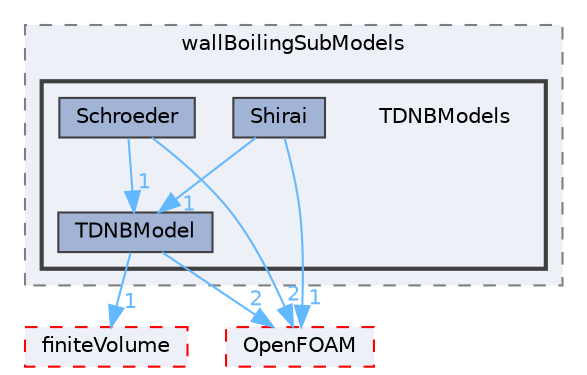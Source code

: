 digraph "src/phaseSystemModels/reactingEuler/multiphaseSystem/derivedFvPatchFields/wallBoilingSubModels/TDNBModels"
{
 // LATEX_PDF_SIZE
  bgcolor="transparent";
  edge [fontname=Helvetica,fontsize=10,labelfontname=Helvetica,labelfontsize=10];
  node [fontname=Helvetica,fontsize=10,shape=box,height=0.2,width=0.4];
  compound=true
  subgraph clusterdir_ea8b62f2044edae098ab01ad23036473 {
    graph [ bgcolor="#edf0f7", pencolor="grey50", label="wallBoilingSubModels", fontname=Helvetica,fontsize=10 style="filled,dashed", URL="dir_ea8b62f2044edae098ab01ad23036473.html",tooltip=""]
  subgraph clusterdir_252f59873865085b95ba21e67e9821ed {
    graph [ bgcolor="#edf0f7", pencolor="grey25", label="", fontname=Helvetica,fontsize=10 style="filled,bold", URL="dir_252f59873865085b95ba21e67e9821ed.html",tooltip=""]
    dir_252f59873865085b95ba21e67e9821ed [shape=plaintext, label="TDNBModels"];
  dir_9998565ee436a07b0ef5e6ad15e737b7 [label="Schroeder", fillcolor="#a2b4d6", color="grey25", style="filled", URL="dir_9998565ee436a07b0ef5e6ad15e737b7.html",tooltip=""];
  dir_8771dcd2dfc63daaaa07364c1606ffe1 [label="Shirai", fillcolor="#a2b4d6", color="grey25", style="filled", URL="dir_8771dcd2dfc63daaaa07364c1606ffe1.html",tooltip=""];
  dir_d05f12832f058086351ca735f9add3fc [label="TDNBModel", fillcolor="#a2b4d6", color="grey25", style="filled", URL="dir_d05f12832f058086351ca735f9add3fc.html",tooltip=""];
  }
  }
  dir_9bd15774b555cf7259a6fa18f99fe99b [label="finiteVolume", fillcolor="#edf0f7", color="red", style="filled,dashed", URL="dir_9bd15774b555cf7259a6fa18f99fe99b.html",tooltip=""];
  dir_c5473ff19b20e6ec4dfe5c310b3778a8 [label="OpenFOAM", fillcolor="#edf0f7", color="red", style="filled,dashed", URL="dir_c5473ff19b20e6ec4dfe5c310b3778a8.html",tooltip=""];
  dir_9998565ee436a07b0ef5e6ad15e737b7->dir_c5473ff19b20e6ec4dfe5c310b3778a8 [headlabel="2", labeldistance=1.5 headhref="dir_003440_002695.html" href="dir_003440_002695.html" color="steelblue1" fontcolor="steelblue1"];
  dir_9998565ee436a07b0ef5e6ad15e737b7->dir_d05f12832f058086351ca735f9add3fc [headlabel="1", labeldistance=1.5 headhref="dir_003440_003965.html" href="dir_003440_003965.html" color="steelblue1" fontcolor="steelblue1"];
  dir_8771dcd2dfc63daaaa07364c1606ffe1->dir_c5473ff19b20e6ec4dfe5c310b3778a8 [headlabel="1", labeldistance=1.5 headhref="dir_003519_002695.html" href="dir_003519_002695.html" color="steelblue1" fontcolor="steelblue1"];
  dir_8771dcd2dfc63daaaa07364c1606ffe1->dir_d05f12832f058086351ca735f9add3fc [headlabel="1", labeldistance=1.5 headhref="dir_003519_003965.html" href="dir_003519_003965.html" color="steelblue1" fontcolor="steelblue1"];
  dir_d05f12832f058086351ca735f9add3fc->dir_9bd15774b555cf7259a6fa18f99fe99b [headlabel="1", labeldistance=1.5 headhref="dir_003965_001387.html" href="dir_003965_001387.html" color="steelblue1" fontcolor="steelblue1"];
  dir_d05f12832f058086351ca735f9add3fc->dir_c5473ff19b20e6ec4dfe5c310b3778a8 [headlabel="2", labeldistance=1.5 headhref="dir_003965_002695.html" href="dir_003965_002695.html" color="steelblue1" fontcolor="steelblue1"];
}
